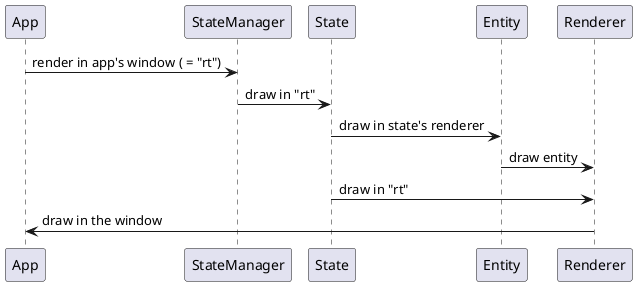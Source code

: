 @startuml
'participant App
'participant StateManager
'participant State
'participant Entity
'participant Renderer

App -> StateManager: render in app's window ( = "rt")
StateManager -> State: draw in "rt"
State -> Entity: draw in state's renderer
Entity -> Renderer: draw entity
State -> Renderer: draw in "rt"
App <- Renderer: draw in the window
@enduml
